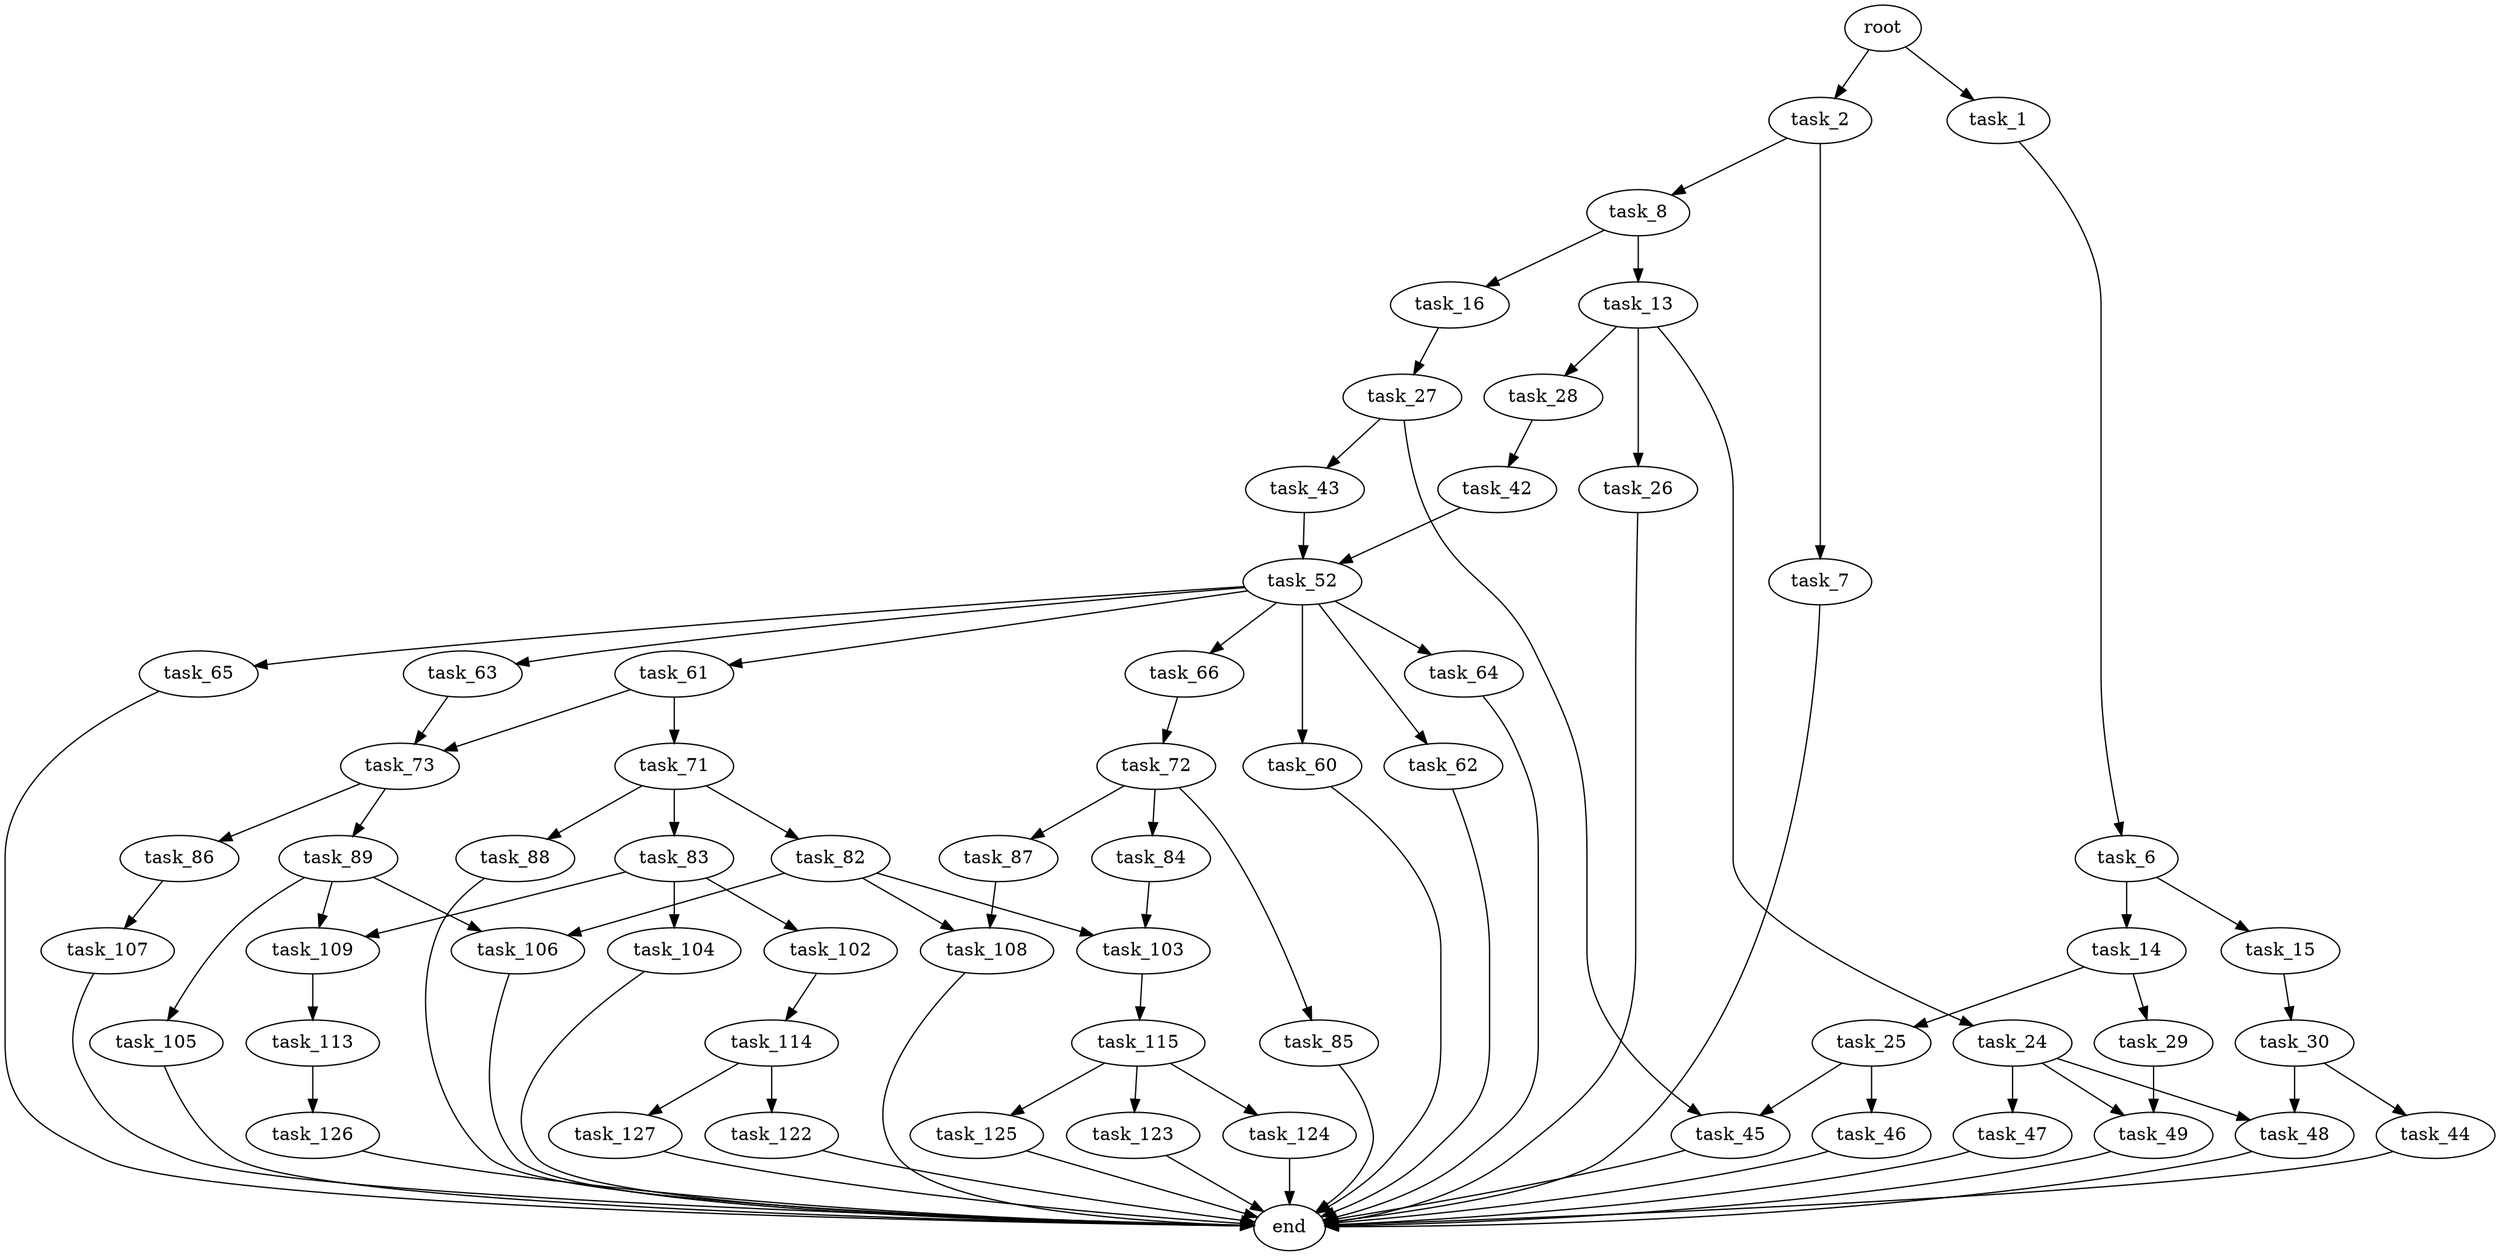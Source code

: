 digraph G {
  root [size="0.000000"];
  task_1 [size="23232120479.000000"];
  task_2 [size="231928233984.000000"];
  task_6 [size="1539536736.000000"];
  task_7 [size="20545498543.000000"];
  task_8 [size="24198230363.000000"];
  task_13 [size="624597472418.000000"];
  task_14 [size="68719476736.000000"];
  task_15 [size="4124985460.000000"];
  task_16 [size="8589934592.000000"];
  task_24 [size="11254946020.000000"];
  task_25 [size="8083521184.000000"];
  task_26 [size="4421817131.000000"];
  task_27 [size="773974880150.000000"];
  task_28 [size="5193365791.000000"];
  task_29 [size="549755813888.000000"];
  task_30 [size="15711718613.000000"];
  task_42 [size="231928233984.000000"];
  task_43 [size="39766554943.000000"];
  task_44 [size="720294719.000000"];
  task_45 [size="231928233984.000000"];
  task_46 [size="782757789696.000000"];
  task_47 [size="368293445632.000000"];
  task_48 [size="893336279304.000000"];
  task_49 [size="3853142935.000000"];
  task_52 [size="134217728000.000000"];
  task_60 [size="786164562632.000000"];
  task_61 [size="515965112259.000000"];
  task_62 [size="33189417222.000000"];
  task_63 [size="23729299673.000000"];
  task_64 [size="106629428847.000000"];
  task_65 [size="4834857863.000000"];
  task_66 [size="3834959974.000000"];
  task_71 [size="452653852813.000000"];
  task_72 [size="431420961112.000000"];
  task_73 [size="85928803084.000000"];
  task_82 [size="1612480693.000000"];
  task_83 [size="28991029248.000000"];
  task_84 [size="27238970258.000000"];
  task_85 [size="477010541521.000000"];
  task_86 [size="68719476736.000000"];
  task_87 [size="15162832544.000000"];
  task_88 [size="782757789696.000000"];
  task_89 [size="1631330383.000000"];
  task_102 [size="752807759577.000000"];
  task_103 [size="112095144748.000000"];
  task_104 [size="1073741824000.000000"];
  task_105 [size="672679758533.000000"];
  task_106 [size="68719476736.000000"];
  task_107 [size="231928233984.000000"];
  task_108 [size="158058306529.000000"];
  task_109 [size="23281696130.000000"];
  task_113 [size="5762031416.000000"];
  task_114 [size="34898025852.000000"];
  task_115 [size="9082661511.000000"];
  task_122 [size="36641492348.000000"];
  task_123 [size="782757789696.000000"];
  task_124 [size="28991029248.000000"];
  task_125 [size="28991029248.000000"];
  task_126 [size="1713470813.000000"];
  task_127 [size="6523595615.000000"];
  end [size="0.000000"];

  root -> task_1 [size="1.000000"];
  root -> task_2 [size="1.000000"];
  task_1 -> task_6 [size="536870912.000000"];
  task_2 -> task_7 [size="301989888.000000"];
  task_2 -> task_8 [size="301989888.000000"];
  task_6 -> task_14 [size="33554432.000000"];
  task_6 -> task_15 [size="33554432.000000"];
  task_7 -> end [size="1.000000"];
  task_8 -> task_13 [size="536870912.000000"];
  task_8 -> task_16 [size="536870912.000000"];
  task_13 -> task_24 [size="411041792.000000"];
  task_13 -> task_26 [size="411041792.000000"];
  task_13 -> task_28 [size="411041792.000000"];
  task_14 -> task_25 [size="134217728.000000"];
  task_14 -> task_29 [size="134217728.000000"];
  task_15 -> task_30 [size="75497472.000000"];
  task_16 -> task_27 [size="33554432.000000"];
  task_24 -> task_47 [size="301989888.000000"];
  task_24 -> task_48 [size="301989888.000000"];
  task_24 -> task_49 [size="301989888.000000"];
  task_25 -> task_45 [size="134217728.000000"];
  task_25 -> task_46 [size="134217728.000000"];
  task_26 -> end [size="1.000000"];
  task_27 -> task_43 [size="536870912.000000"];
  task_27 -> task_45 [size="536870912.000000"];
  task_28 -> task_42 [size="209715200.000000"];
  task_29 -> task_49 [size="536870912.000000"];
  task_30 -> task_44 [size="679477248.000000"];
  task_30 -> task_48 [size="679477248.000000"];
  task_42 -> task_52 [size="301989888.000000"];
  task_43 -> task_52 [size="33554432.000000"];
  task_44 -> end [size="1.000000"];
  task_45 -> end [size="1.000000"];
  task_46 -> end [size="1.000000"];
  task_47 -> end [size="1.000000"];
  task_48 -> end [size="1.000000"];
  task_49 -> end [size="1.000000"];
  task_52 -> task_60 [size="209715200.000000"];
  task_52 -> task_61 [size="209715200.000000"];
  task_52 -> task_62 [size="209715200.000000"];
  task_52 -> task_63 [size="209715200.000000"];
  task_52 -> task_64 [size="209715200.000000"];
  task_52 -> task_65 [size="209715200.000000"];
  task_52 -> task_66 [size="209715200.000000"];
  task_60 -> end [size="1.000000"];
  task_61 -> task_71 [size="679477248.000000"];
  task_61 -> task_73 [size="679477248.000000"];
  task_62 -> end [size="1.000000"];
  task_63 -> task_73 [size="679477248.000000"];
  task_64 -> end [size="1.000000"];
  task_65 -> end [size="1.000000"];
  task_66 -> task_72 [size="75497472.000000"];
  task_71 -> task_82 [size="301989888.000000"];
  task_71 -> task_83 [size="301989888.000000"];
  task_71 -> task_88 [size="301989888.000000"];
  task_72 -> task_84 [size="838860800.000000"];
  task_72 -> task_85 [size="838860800.000000"];
  task_72 -> task_87 [size="838860800.000000"];
  task_73 -> task_86 [size="134217728.000000"];
  task_73 -> task_89 [size="134217728.000000"];
  task_82 -> task_103 [size="33554432.000000"];
  task_82 -> task_106 [size="33554432.000000"];
  task_82 -> task_108 [size="33554432.000000"];
  task_83 -> task_102 [size="75497472.000000"];
  task_83 -> task_104 [size="75497472.000000"];
  task_83 -> task_109 [size="75497472.000000"];
  task_84 -> task_103 [size="838860800.000000"];
  task_85 -> end [size="1.000000"];
  task_86 -> task_107 [size="134217728.000000"];
  task_87 -> task_108 [size="411041792.000000"];
  task_88 -> end [size="1.000000"];
  task_89 -> task_105 [size="33554432.000000"];
  task_89 -> task_106 [size="33554432.000000"];
  task_89 -> task_109 [size="33554432.000000"];
  task_102 -> task_114 [size="838860800.000000"];
  task_103 -> task_115 [size="209715200.000000"];
  task_104 -> end [size="1.000000"];
  task_105 -> end [size="1.000000"];
  task_106 -> end [size="1.000000"];
  task_107 -> end [size="1.000000"];
  task_108 -> end [size="1.000000"];
  task_109 -> task_113 [size="679477248.000000"];
  task_113 -> task_126 [size="134217728.000000"];
  task_114 -> task_122 [size="679477248.000000"];
  task_114 -> task_127 [size="679477248.000000"];
  task_115 -> task_123 [size="209715200.000000"];
  task_115 -> task_124 [size="209715200.000000"];
  task_115 -> task_125 [size="209715200.000000"];
  task_122 -> end [size="1.000000"];
  task_123 -> end [size="1.000000"];
  task_124 -> end [size="1.000000"];
  task_125 -> end [size="1.000000"];
  task_126 -> end [size="1.000000"];
  task_127 -> end [size="1.000000"];
}

